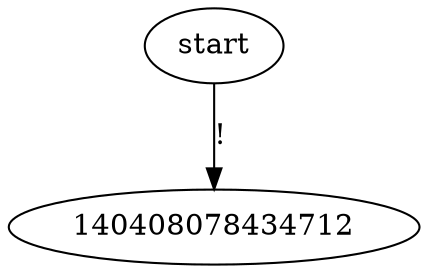 //	File[/Users/lee/Main/Proj/On_BJTU/Compiler_Projects/LiaLEX/fa.cpp] Line[172]	2022-09-29 19:30
digraph NFA{ 
140408078434616 [label = start] 
140408078434616 -> 140408078434712 [label = "!" ] 
} 
